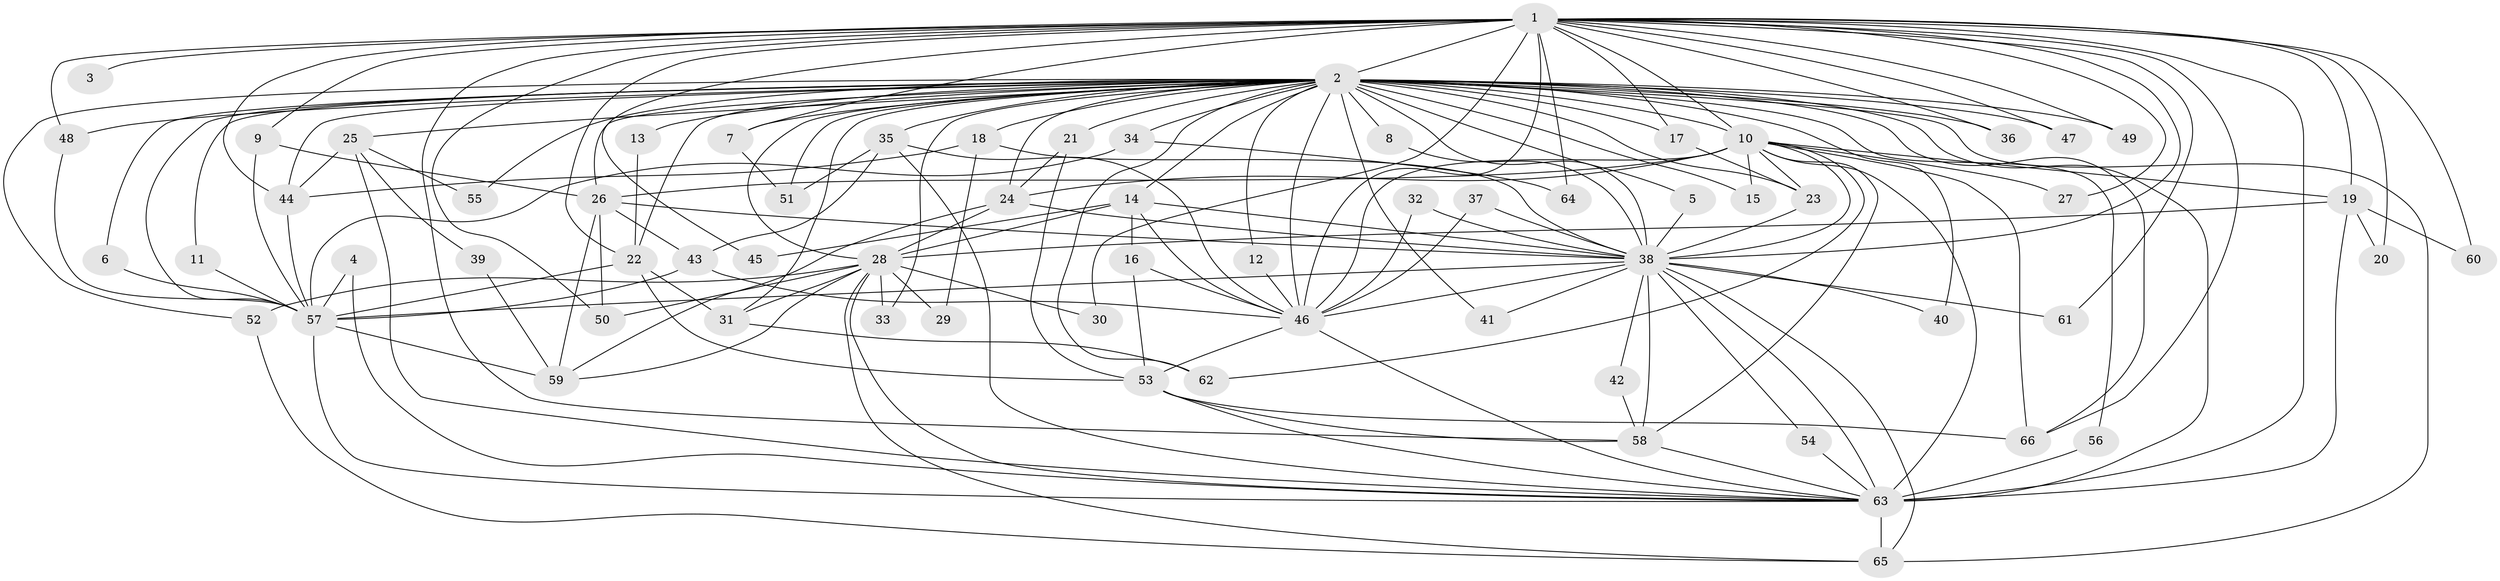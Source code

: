 // original degree distribution, {19: 0.007633587786259542, 24: 0.022900763358778626, 29: 0.007633587786259542, 16: 0.007633587786259542, 22: 0.007633587786259542, 20: 0.007633587786259542, 15: 0.007633587786259542, 28: 0.007633587786259542, 3: 0.22137404580152673, 5: 0.04580152671755725, 4: 0.08396946564885496, 2: 0.5190839694656488, 7: 0.030534351145038167, 13: 0.007633587786259542, 9: 0.007633587786259542, 6: 0.007633587786259542}
// Generated by graph-tools (version 1.1) at 2025/49/03/09/25 03:49:35]
// undirected, 66 vertices, 170 edges
graph export_dot {
graph [start="1"]
  node [color=gray90,style=filled];
  1;
  2;
  3;
  4;
  5;
  6;
  7;
  8;
  9;
  10;
  11;
  12;
  13;
  14;
  15;
  16;
  17;
  18;
  19;
  20;
  21;
  22;
  23;
  24;
  25;
  26;
  27;
  28;
  29;
  30;
  31;
  32;
  33;
  34;
  35;
  36;
  37;
  38;
  39;
  40;
  41;
  42;
  43;
  44;
  45;
  46;
  47;
  48;
  49;
  50;
  51;
  52;
  53;
  54;
  55;
  56;
  57;
  58;
  59;
  60;
  61;
  62;
  63;
  64;
  65;
  66;
  1 -- 2 [weight=8.0];
  1 -- 3 [weight=1.0];
  1 -- 7 [weight=1.0];
  1 -- 9 [weight=1.0];
  1 -- 10 [weight=2.0];
  1 -- 17 [weight=1.0];
  1 -- 19 [weight=1.0];
  1 -- 20 [weight=1.0];
  1 -- 22 [weight=1.0];
  1 -- 27 [weight=1.0];
  1 -- 30 [weight=1.0];
  1 -- 36 [weight=1.0];
  1 -- 38 [weight=2.0];
  1 -- 44 [weight=1.0];
  1 -- 45 [weight=1.0];
  1 -- 46 [weight=2.0];
  1 -- 47 [weight=1.0];
  1 -- 48 [weight=1.0];
  1 -- 49 [weight=1.0];
  1 -- 50 [weight=1.0];
  1 -- 58 [weight=1.0];
  1 -- 60 [weight=1.0];
  1 -- 61 [weight=1.0];
  1 -- 63 [weight=2.0];
  1 -- 64 [weight=1.0];
  1 -- 66 [weight=1.0];
  2 -- 5 [weight=1.0];
  2 -- 6 [weight=1.0];
  2 -- 7 [weight=1.0];
  2 -- 8 [weight=1.0];
  2 -- 10 [weight=5.0];
  2 -- 11 [weight=1.0];
  2 -- 12 [weight=1.0];
  2 -- 13 [weight=1.0];
  2 -- 14 [weight=1.0];
  2 -- 15 [weight=2.0];
  2 -- 17 [weight=1.0];
  2 -- 18 [weight=1.0];
  2 -- 21 [weight=1.0];
  2 -- 22 [weight=1.0];
  2 -- 23 [weight=1.0];
  2 -- 24 [weight=1.0];
  2 -- 25 [weight=1.0];
  2 -- 26 [weight=2.0];
  2 -- 28 [weight=3.0];
  2 -- 31 [weight=2.0];
  2 -- 33 [weight=1.0];
  2 -- 34 [weight=4.0];
  2 -- 35 [weight=1.0];
  2 -- 36 [weight=1.0];
  2 -- 38 [weight=5.0];
  2 -- 40 [weight=2.0];
  2 -- 41 [weight=1.0];
  2 -- 44 [weight=2.0];
  2 -- 46 [weight=5.0];
  2 -- 47 [weight=1.0];
  2 -- 48 [weight=2.0];
  2 -- 49 [weight=1.0];
  2 -- 51 [weight=1.0];
  2 -- 52 [weight=1.0];
  2 -- 55 [weight=1.0];
  2 -- 56 [weight=1.0];
  2 -- 57 [weight=1.0];
  2 -- 62 [weight=1.0];
  2 -- 63 [weight=6.0];
  2 -- 65 [weight=1.0];
  2 -- 66 [weight=1.0];
  4 -- 57 [weight=1.0];
  4 -- 63 [weight=1.0];
  5 -- 38 [weight=1.0];
  6 -- 57 [weight=1.0];
  7 -- 51 [weight=1.0];
  8 -- 38 [weight=1.0];
  9 -- 26 [weight=1.0];
  9 -- 57 [weight=1.0];
  10 -- 15 [weight=1.0];
  10 -- 19 [weight=2.0];
  10 -- 23 [weight=1.0];
  10 -- 24 [weight=1.0];
  10 -- 26 [weight=1.0];
  10 -- 27 [weight=1.0];
  10 -- 38 [weight=1.0];
  10 -- 46 [weight=1.0];
  10 -- 58 [weight=1.0];
  10 -- 62 [weight=1.0];
  10 -- 63 [weight=1.0];
  10 -- 66 [weight=1.0];
  11 -- 57 [weight=1.0];
  12 -- 46 [weight=1.0];
  13 -- 22 [weight=1.0];
  14 -- 16 [weight=1.0];
  14 -- 28 [weight=1.0];
  14 -- 38 [weight=1.0];
  14 -- 45 [weight=1.0];
  14 -- 46 [weight=1.0];
  16 -- 46 [weight=1.0];
  16 -- 53 [weight=1.0];
  17 -- 23 [weight=1.0];
  18 -- 29 [weight=1.0];
  18 -- 38 [weight=2.0];
  18 -- 44 [weight=1.0];
  19 -- 20 [weight=1.0];
  19 -- 28 [weight=2.0];
  19 -- 60 [weight=1.0];
  19 -- 63 [weight=1.0];
  21 -- 24 [weight=1.0];
  21 -- 53 [weight=1.0];
  22 -- 31 [weight=1.0];
  22 -- 53 [weight=2.0];
  22 -- 57 [weight=1.0];
  23 -- 38 [weight=1.0];
  24 -- 28 [weight=1.0];
  24 -- 38 [weight=1.0];
  24 -- 59 [weight=1.0];
  25 -- 39 [weight=1.0];
  25 -- 44 [weight=1.0];
  25 -- 55 [weight=1.0];
  25 -- 63 [weight=1.0];
  26 -- 38 [weight=1.0];
  26 -- 43 [weight=1.0];
  26 -- 50 [weight=1.0];
  26 -- 59 [weight=1.0];
  28 -- 29 [weight=1.0];
  28 -- 30 [weight=1.0];
  28 -- 31 [weight=1.0];
  28 -- 33 [weight=1.0];
  28 -- 50 [weight=1.0];
  28 -- 52 [weight=1.0];
  28 -- 59 [weight=1.0];
  28 -- 63 [weight=1.0];
  28 -- 65 [weight=1.0];
  31 -- 62 [weight=1.0];
  32 -- 38 [weight=1.0];
  32 -- 46 [weight=1.0];
  34 -- 57 [weight=1.0];
  34 -- 64 [weight=1.0];
  35 -- 43 [weight=1.0];
  35 -- 46 [weight=1.0];
  35 -- 51 [weight=1.0];
  35 -- 63 [weight=1.0];
  37 -- 38 [weight=1.0];
  37 -- 46 [weight=1.0];
  38 -- 40 [weight=1.0];
  38 -- 41 [weight=1.0];
  38 -- 42 [weight=1.0];
  38 -- 46 [weight=1.0];
  38 -- 54 [weight=1.0];
  38 -- 57 [weight=1.0];
  38 -- 58 [weight=1.0];
  38 -- 61 [weight=1.0];
  38 -- 63 [weight=1.0];
  38 -- 65 [weight=1.0];
  39 -- 59 [weight=1.0];
  42 -- 58 [weight=1.0];
  43 -- 46 [weight=2.0];
  43 -- 57 [weight=1.0];
  44 -- 57 [weight=1.0];
  46 -- 53 [weight=1.0];
  46 -- 63 [weight=1.0];
  48 -- 57 [weight=1.0];
  52 -- 65 [weight=1.0];
  53 -- 58 [weight=1.0];
  53 -- 63 [weight=1.0];
  53 -- 66 [weight=1.0];
  54 -- 63 [weight=1.0];
  56 -- 63 [weight=1.0];
  57 -- 59 [weight=1.0];
  57 -- 63 [weight=1.0];
  58 -- 63 [weight=1.0];
  63 -- 65 [weight=1.0];
}

